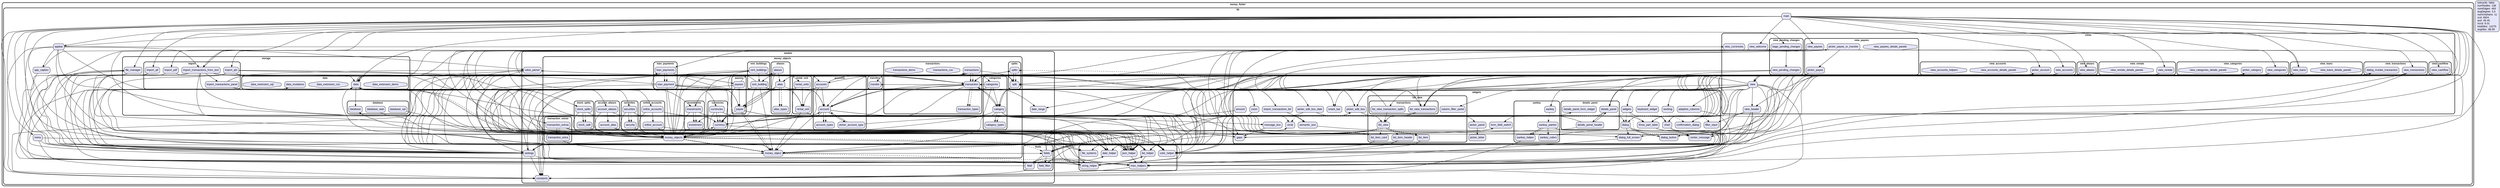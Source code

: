 digraph "" {
  graph [style=rounded fontname="Arial Black" fontsize=13 penwidth=2.6];
  node [shape=rect style="filled,rounded" fontname=Arial fontsize=15 fillcolor=Lavender penwidth=1.3];
  edge [penwidth=1.3];
  "/lib/menu.dart" [label="menu"];
  "/lib/models/date_range.dart" [label="date_range"];
  "/lib/models/money_objects/securities/securities.dart" [label="securities"];
  "/lib/models/money_objects/securities/security.dart" [label="security"];
  "/lib/models/money_objects/currencies/currencies.dart" [label="currencies"];
  "/lib/models/money_objects/currencies/currency.dart" [label="currency"];
  "/lib/models/money_objects/online_accounts/online_accounts.dart" [label="online_accounts"];
  "/lib/models/money_objects/online_accounts/online_account.dart" [label="online_account"];
  "/lib/models/money_objects/payees/payees.dart" [label="payees"];
  "/lib/models/money_objects/payees/payee.dart" [label="payee"];
  "/lib/models/money_objects/transaction_extras/transaction_extras.dart" [label="transaction_extras"];
  "/lib/models/money_objects/transaction_extras/transaction_extra.dart" [label="transaction_extra"];
  "/lib/models/money_objects/stock_splits/stock_split.dart" [label="stock_split"];
  "/lib/models/money_objects/stock_splits/stock_splits.dart" [label="stock_splits"];
  "/lib/models/money_objects/account_aliases/account_alias.dart" [label="account_alias"];
  "/lib/models/money_objects/account_aliases/account_aliases.dart" [label="account_aliases"];
  "/lib/models/money_objects/rent_buildings/rent_building.dart" [label="rent_building"];
  "/lib/models/money_objects/rent_buildings/rent_buildings.dart" [label="rent_buildings"];
  "/lib/models/money_objects/transfers/transfer.dart" [label="transfer"];
  "/lib/models/money_objects/loan_payments/loan_payment.dart" [label="loan_payment"];
  "/lib/models/money_objects/loan_payments/loan_payments.dart" [label="loan_payments"];
  "/lib/models/money_objects/money_objects.dart" [label="money_objects"];
  "/lib/models/money_objects/transactions/transactions.dart" [label="transactions"];
  "/lib/models/money_objects/transactions/transactions_csv.dart" [label="transactions_csv" shape=octagon];
  "/lib/models/money_objects/transactions/transactions_demo.dart" [label="transactions_demo" shape=octagon];
  "/lib/models/money_objects/transactions/transaction_types.dart" [label="transaction_types"];
  "/lib/models/money_objects/transactions/transaction.dart" [label="transaction"];
  "/lib/models/money_objects/accounts/accounts.dart" [label="accounts"];
  "/lib/models/money_objects/accounts/account.dart" [label="account"];
  "/lib/models/money_objects/accounts/picker_account_type.dart" [label="picker_account_type"];
  "/lib/models/money_objects/accounts/account_types.dart" [label="account_types"];
  "/lib/models/money_objects/aliases/alias.dart" [label="alias"];
  "/lib/models/money_objects/aliases/alias_types.dart" [label="alias_types"];
  "/lib/models/money_objects/aliases/aliases.dart" [label="aliases"];
  "/lib/models/money_objects/categories/category.dart" [label="category"];
  "/lib/models/money_objects/categories/category_types.dart" [label="category_types"];
  "/lib/models/money_objects/categories/categories.dart" [label="categories"];
  "/lib/models/money_objects/money_object.dart" [label="money_object"];
  "/lib/models/money_objects/rental_unit/rental_units.dart" [label="rental_units"];
  "/lib/models/money_objects/rental_unit/rental_unit.dart" [label="rental_unit"];
  "/lib/models/money_objects/splits/split.dart" [label="split"];
  "/lib/models/money_objects/splits/splits.dart" [label="splits"];
  "/lib/models/money_objects/investments/investments.dart" [label="investments"];
  "/lib/models/money_objects/investments/investment.dart" [label="investment"];
  "/lib/models/fields/field_filter.dart" [label="field_filter"];
  "/lib/models/fields/fields.dart" [label="fields"];
  "/lib/models/fields/field.dart" [label="field"];
  "/lib/models/value_parser.dart" [label="value_parser"];
  "/lib/models/constants.dart" [label="constants"];
  "/lib/models/settings.dart" [label="settings"];
  "/lib/storage/file_manager.dart" [label="file_manager"];
  "/lib/storage/database/database.dart" [label="database"];
  "/lib/storage/database/database_web.dart" [label="database_web"];
  "/lib/storage/database/database_sql.dart" [label="database_sql"];
  "/lib/storage/import/import_transactions_from_text.dart" [label="import_transactions_from_text"];
  "/lib/storage/import/import_pdf.dart" [label="import_pdf"];
  "/lib/storage/import/import_transactions_panel.dart" [label="import_transactions_panel"];
  "/lib/storage/import/import_qif.dart" [label="import_qif"];
  "/lib/storage/import/import_qfx.dart" [label="import_qfx"];
  "/lib/storage/data/data_extension_demo.dart" [label="data_extension_demo" shape=octagon];
  "/lib/storage/data/data.dart" [label="data"];
  "/lib/storage/data/data_extension_csv.dart" [label="data_extension_csv" shape=octagon];
  "/lib/storage/data/data_mutations.dart" [label="data_mutations"];
  "/lib/storage/data/data_extension_sql.dart" [label="data_extension_sql" shape=octagon];
  "/lib/main.dart" [label="main"];
  "/lib/app_caption.dart" [label="app_caption"];
  "/lib/views/view_loans/view_loans_details_panels.dart" [label="view_loans_details_panels" shape=octagon];
  "/lib/views/view_loans/view_loans.dart" [label="view_loans"];
  "/lib/views/view_accounts/picker_account.dart" [label="picker_account"];
  "/lib/views/view_accounts/view_accounts.dart" [label="view_accounts"];
  "/lib/views/view_accounts/view_accounts_details_panels.dart" [label="view_accounts_details_panels" shape=octagon];
  "/lib/views/view_accounts/view_accounts_helpers.dart" [label="view_accounts_helpers" shape=octagon];
  "/lib/views/view_aliases/view_aliases.dart" [label="view_aliases"];
  "/lib/views/view_transactions/dialog_mutate_transaction.dart" [label="dialog_mutate_transaction"];
  "/lib/views/view_transactions/view_transactions.dart" [label="view_transactions"];
  "/lib/views/view_welcome.dart" [label="view_welcome"];
  "/lib/views/view_payees/view_payees_details_panels.dart" [label="view_payees_details_panels" shape=octagon];
  "/lib/views/view_payees/view_payees.dart" [label="view_payees"];
  "/lib/views/view_payees/picker_payee_or_transfer.dart" [label="picker_payee_or_transfer"];
  "/lib/views/view_payees/picker_payee.dart" [label="picker_payee"];
  "/lib/views/view_pending_changes/view_pending_changes.dart" [label="view_pending_changes"];
  "/lib/views/view_pending_changes/bage_pending_changes.dart" [label="bage_pending_changes"];
  "/lib/views/view_header.dart" [label="view_header"];
  "/lib/views/view.dart" [label="view"];
  "/lib/views/view_categories/view_categories.dart" [label="view_categories"];
  "/lib/views/view_categories/picker_category.dart" [label="picker_category"];
  "/lib/views/view_categories/view_categories_details_panels.dart" [label="view_categories_details_panels" shape=octagon];
  "/lib/views/view_currencies.dart" [label="view_currencies"];
  "/lib/views/view_cashflow/view_cashflow.dart" [label="view_cashflow"];
  "/lib/views/view_rentals/view_rentals.dart" [label="view_rentals"];
  "/lib/views/view_rentals/view_rentals_details_panels.dart" [label="view_rentals_details_panels" shape=octagon];
  "/lib/helpers/string_helper.dart" [label="string_helper"];
  "/lib/helpers/json_helper.dart" [label="json_helper"];
  "/lib/helpers/date_helper.dart" [label="date_helper"];
  "/lib/helpers/list_helper.dart" [label="list_helper"];
  "/lib/helpers/file_systems.dart" [label="file_systems"];
  "/lib/helpers/color_helper.dart" [label="color_helper"];
  "/lib/helpers/misc_helpers.dart" [label="misc_helpers"];
  "/lib/widgets/details_panel/details_panel.dart" [label="details_panel"];
  "/lib/widgets/details_panel/details_panel_header.dart" [label="details_panel_header"];
  "/lib/widgets/details_panel/details_panel_form_widget.dart" [label="details_panel_form_widget"];
  "/lib/widgets/zoom.dart" [label="zoom"];
  "/lib/widgets/adaptive_columns.dart" [label="adaptive_columns"];
  "/lib/widgets/widgets.dart" [label="widgets"];
  "/lib/widgets/sankey/sankey_painter.dart" [label="sankey_painter"];
  "/lib/widgets/sankey/sankey.dart" [label="sankey"];
  "/lib/widgets/sankey/sankey_helper.dart" [label="sankey_helper"];
  "/lib/widgets/sankey/sankey_colors.dart" [label="sankey_colors"];
  "/lib/widgets/picker_edit_box_date.dart" [label="picker_edit_box_date"];
  "/lib/widgets/working.dart" [label="working"];
  "/lib/widgets/center_message.dart" [label="center_message"];
  "/lib/widgets/snack_bar.dart" [label="snack_bar"];
  "/lib/widgets/dialog.dart" [label="dialog"];
  "/lib/widgets/gaps.dart" [label="gaps"];
  "/lib/widgets/message_box.dart" [label="message_box"];
  "/lib/widgets/import_transactions_list.dart" [label="import_transactions_list"];
  "/lib/widgets/semantic_text.dart" [label="semantic_text"];
  "/lib/widgets/amount.dart" [label="amount"];
  "/lib/widgets/dialog_button.dart" [label="dialog_button"];
  "/lib/widgets/picker_letter.dart" [label="picker_letter"];
  "/lib/widgets/picker_edit_box.dart" [label="picker_edit_box"];
  "/lib/widgets/chart.dart" [label="chart"];
  "/lib/widgets/circle.dart" [label="circle"];
  "/lib/widgets/keyboard_widget.dart" [label="keyboard_widget"];
  "/lib/widgets/filter_input.dart" [label="filter_input"];
  "/lib/widgets/three_part_label.dart" [label="three_part_label"];
  "/lib/widgets/form_field_switch.dart" [label="form_field_switch"];
  "/lib/widgets/picker_panel.dart" [label="picker_panel"];
  "/lib/widgets/list_view/list_view.dart" [label="list_view"];
  "/lib/widgets/list_view/list_item_header.dart" [label="list_item_header"];
  "/lib/widgets/list_view/column_filter_panel.dart" [label="column_filter_panel"];
  "/lib/widgets/list_view/list_item_card.dart" [label="list_item_card"];
  "/lib/widgets/list_view/list_item.dart" [label="list_item"];
  "/lib/widgets/list_view/transactions/list_view_transactions.dart" [label="list_view_transactions"];
  "/lib/widgets/list_view/transactions/list_view_transaction_splits.dart" [label="list_view_transaction_splits"];
  "/lib/widgets/dialog_full_screen.dart" [label="dialog_full_screen"];
  "/lib/widgets/confirmation_dialog.dart" [label="confirmation_dialog"];
  "/lib/appbar.dart" [label="appbar"];
  subgraph "cluster~" {
    label="money_flutter";
    subgraph "cluster~/lib" {
      label="lib";
      "/lib/menu.dart";
      "/lib/main.dart";
      "/lib/app_caption.dart";
      "/lib/appbar.dart";
      subgraph "cluster~/lib/models" {
        label="models";
        "/lib/models/date_range.dart";
        "/lib/models/value_parser.dart";
        "/lib/models/constants.dart";
        "/lib/models/settings.dart";
        subgraph "cluster~/lib/models/money_objects" {
          label="money_objects";
          "/lib/models/money_objects/money_objects.dart";
          "/lib/models/money_objects/money_object.dart";
          subgraph "cluster~/lib/models/money_objects/securities" {
            label="securities";
            "/lib/models/money_objects/securities/securities.dart";
            "/lib/models/money_objects/securities/security.dart";
          }
          subgraph "cluster~/lib/models/money_objects/currencies" {
            label="currencies";
            "/lib/models/money_objects/currencies/currencies.dart";
            "/lib/models/money_objects/currencies/currency.dart";
          }
          subgraph "cluster~/lib/models/money_objects/online_accounts" {
            label="online_accounts";
            "/lib/models/money_objects/online_accounts/online_accounts.dart";
            "/lib/models/money_objects/online_accounts/online_account.dart";
          }
          subgraph "cluster~/lib/models/money_objects/payees" {
            label="payees";
            "/lib/models/money_objects/payees/payees.dart";
            "/lib/models/money_objects/payees/payee.dart";
          }
          subgraph "cluster~/lib/models/money_objects/transaction_extras" {
            label="transaction_extras";
            "/lib/models/money_objects/transaction_extras/transaction_extras.dart";
            "/lib/models/money_objects/transaction_extras/transaction_extra.dart";
          }
          subgraph "cluster~/lib/models/money_objects/stock_splits" {
            label="stock_splits";
            "/lib/models/money_objects/stock_splits/stock_split.dart";
            "/lib/models/money_objects/stock_splits/stock_splits.dart";
          }
          subgraph "cluster~/lib/models/money_objects/account_aliases" {
            label="account_aliases";
            "/lib/models/money_objects/account_aliases/account_alias.dart";
            "/lib/models/money_objects/account_aliases/account_aliases.dart";
          }
          subgraph "cluster~/lib/models/money_objects/rent_buildings" {
            label="rent_buildings";
            "/lib/models/money_objects/rent_buildings/rent_building.dart";
            "/lib/models/money_objects/rent_buildings/rent_buildings.dart";
          }
          subgraph "cluster~/lib/models/money_objects/transfers" {
            label="transfers";
            "/lib/models/money_objects/transfers/transfer.dart";
          }
          subgraph "cluster~/lib/models/money_objects/loan_payments" {
            label="loan_payments";
            "/lib/models/money_objects/loan_payments/loan_payment.dart";
            "/lib/models/money_objects/loan_payments/loan_payments.dart";
          }
          subgraph "cluster~/lib/models/money_objects/transactions" {
            label="transactions";
            "/lib/models/money_objects/transactions/transactions.dart";
            "/lib/models/money_objects/transactions/transactions_csv.dart";
            "/lib/models/money_objects/transactions/transactions_demo.dart";
            "/lib/models/money_objects/transactions/transaction_types.dart";
            "/lib/models/money_objects/transactions/transaction.dart";
          }
          subgraph "cluster~/lib/models/money_objects/accounts" {
            label="accounts";
            "/lib/models/money_objects/accounts/accounts.dart";
            "/lib/models/money_objects/accounts/account.dart";
            "/lib/models/money_objects/accounts/picker_account_type.dart";
            "/lib/models/money_objects/accounts/account_types.dart";
          }
          subgraph "cluster~/lib/models/money_objects/aliases" {
            label="aliases";
            "/lib/models/money_objects/aliases/alias.dart";
            "/lib/models/money_objects/aliases/alias_types.dart";
            "/lib/models/money_objects/aliases/aliases.dart";
          }
          subgraph "cluster~/lib/models/money_objects/categories" {
            label="categories";
            "/lib/models/money_objects/categories/category.dart";
            "/lib/models/money_objects/categories/category_types.dart";
            "/lib/models/money_objects/categories/categories.dart";
          }
          subgraph "cluster~/lib/models/money_objects/rental_unit" {
            label="rental_unit";
            "/lib/models/money_objects/rental_unit/rental_units.dart";
            "/lib/models/money_objects/rental_unit/rental_unit.dart";
          }
          subgraph "cluster~/lib/models/money_objects/splits" {
            label="splits";
            "/lib/models/money_objects/splits/split.dart";
            "/lib/models/money_objects/splits/splits.dart";
          }
          subgraph "cluster~/lib/models/money_objects/investments" {
            label="investments";
            "/lib/models/money_objects/investments/investments.dart";
            "/lib/models/money_objects/investments/investment.dart";
          }
        }
        subgraph "cluster~/lib/models/fields" {
          label="fields";
          "/lib/models/fields/field_filter.dart";
          "/lib/models/fields/fields.dart";
          "/lib/models/fields/field.dart";
        }
      }
      subgraph "cluster~/lib/storage" {
        label="storage";
        "/lib/storage/file_manager.dart";
        subgraph "cluster~/lib/storage/database" {
          label="database";
          "/lib/storage/database/database.dart";
          "/lib/storage/database/database_web.dart";
          "/lib/storage/database/database_sql.dart";
        }
        subgraph "cluster~/lib/storage/import" {
          label="import";
          "/lib/storage/import/import_transactions_from_text.dart";
          "/lib/storage/import/import_pdf.dart";
          "/lib/storage/import/import_transactions_panel.dart";
          "/lib/storage/import/import_qif.dart";
          "/lib/storage/import/import_qfx.dart";
        }
        subgraph "cluster~/lib/storage/data" {
          label="data";
          "/lib/storage/data/data_extension_demo.dart";
          "/lib/storage/data/data.dart";
          "/lib/storage/data/data_extension_csv.dart";
          "/lib/storage/data/data_mutations.dart";
          "/lib/storage/data/data_extension_sql.dart";
        }
      }
      subgraph "cluster~/lib/views" {
        label="views";
        "/lib/views/view_welcome.dart";
        "/lib/views/view_header.dart";
        "/lib/views/view.dart";
        "/lib/views/view_currencies.dart";
        subgraph "cluster~/lib/views/view_loans" {
          label="view_loans";
          "/lib/views/view_loans/view_loans_details_panels.dart";
          "/lib/views/view_loans/view_loans.dart";
        }
        subgraph "cluster~/lib/views/view_accounts" {
          label="view_accounts";
          "/lib/views/view_accounts/picker_account.dart";
          "/lib/views/view_accounts/view_accounts.dart";
          "/lib/views/view_accounts/view_accounts_details_panels.dart";
          "/lib/views/view_accounts/view_accounts_helpers.dart";
        }
        subgraph "cluster~/lib/views/view_aliases" {
          label="view_aliases";
          "/lib/views/view_aliases/view_aliases.dart";
        }
        subgraph "cluster~/lib/views/view_transactions" {
          label="view_transactions";
          "/lib/views/view_transactions/dialog_mutate_transaction.dart";
          "/lib/views/view_transactions/view_transactions.dart";
        }
        subgraph "cluster~/lib/views/view_payees" {
          label="view_payees";
          "/lib/views/view_payees/view_payees_details_panels.dart";
          "/lib/views/view_payees/view_payees.dart";
          "/lib/views/view_payees/picker_payee_or_transfer.dart";
          "/lib/views/view_payees/picker_payee.dart";
        }
        subgraph "cluster~/lib/views/view_pending_changes" {
          label="view_pending_changes";
          "/lib/views/view_pending_changes/view_pending_changes.dart";
          "/lib/views/view_pending_changes/bage_pending_changes.dart";
        }
        subgraph "cluster~/lib/views/view_categories" {
          label="view_categories";
          "/lib/views/view_categories/view_categories.dart";
          "/lib/views/view_categories/picker_category.dart";
          "/lib/views/view_categories/view_categories_details_panels.dart";
        }
        subgraph "cluster~/lib/views/view_cashflow" {
          label="view_cashflow";
          "/lib/views/view_cashflow/view_cashflow.dart";
        }
        subgraph "cluster~/lib/views/view_rentals" {
          label="view_rentals";
          "/lib/views/view_rentals/view_rentals.dart";
          "/lib/views/view_rentals/view_rentals_details_panels.dart";
        }
      }
      subgraph "cluster~/lib/helpers" {
        label="helpers";
        "/lib/helpers/string_helper.dart";
        "/lib/helpers/json_helper.dart";
        "/lib/helpers/date_helper.dart";
        "/lib/helpers/list_helper.dart";
        "/lib/helpers/file_systems.dart";
        "/lib/helpers/color_helper.dart";
        "/lib/helpers/misc_helpers.dart";
      }
      subgraph "cluster~/lib/widgets" {
        label="widgets";
        "/lib/widgets/zoom.dart";
        "/lib/widgets/adaptive_columns.dart";
        "/lib/widgets/widgets.dart";
        "/lib/widgets/picker_edit_box_date.dart";
        "/lib/widgets/working.dart";
        "/lib/widgets/center_message.dart";
        "/lib/widgets/snack_bar.dart";
        "/lib/widgets/dialog.dart";
        "/lib/widgets/gaps.dart";
        "/lib/widgets/message_box.dart";
        "/lib/widgets/import_transactions_list.dart";
        "/lib/widgets/semantic_text.dart";
        "/lib/widgets/amount.dart";
        "/lib/widgets/dialog_button.dart";
        "/lib/widgets/picker_letter.dart";
        "/lib/widgets/picker_edit_box.dart";
        "/lib/widgets/chart.dart";
        "/lib/widgets/circle.dart";
        "/lib/widgets/keyboard_widget.dart";
        "/lib/widgets/filter_input.dart";
        "/lib/widgets/three_part_label.dart";
        "/lib/widgets/form_field_switch.dart";
        "/lib/widgets/picker_panel.dart";
        "/lib/widgets/dialog_full_screen.dart";
        "/lib/widgets/confirmation_dialog.dart";
        subgraph "cluster~/lib/widgets/details_panel" {
          label="details_panel";
          "/lib/widgets/details_panel/details_panel.dart";
          "/lib/widgets/details_panel/details_panel_header.dart";
          "/lib/widgets/details_panel/details_panel_form_widget.dart";
        }
        subgraph "cluster~/lib/widgets/sankey" {
          label="sankey";
          "/lib/widgets/sankey/sankey_painter.dart";
          "/lib/widgets/sankey/sankey.dart";
          "/lib/widgets/sankey/sankey_helper.dart";
          "/lib/widgets/sankey/sankey_colors.dart";
        }
        subgraph "cluster~/lib/widgets/list_view" {
          label="list_view";
          "/lib/widgets/list_view/list_view.dart";
          "/lib/widgets/list_view/list_item_header.dart";
          "/lib/widgets/list_view/column_filter_panel.dart";
          "/lib/widgets/list_view/list_item_card.dart";
          "/lib/widgets/list_view/list_item.dart";
          subgraph "cluster~/lib/widgets/list_view/transactions" {
            label="transactions";
            "/lib/widgets/list_view/transactions/list_view_transactions.dart";
            "/lib/widgets/list_view/transactions/list_view_transaction_splits.dart";
          }
        }
      }
    }
  }
  "/lib/menu.dart" -> "/lib/helpers/color_helper.dart";
  "/lib/menu.dart" -> "/lib/models/constants.dart";
  "/lib/menu.dart" -> "/lib/models/settings.dart";
  "/lib/models/money_objects/securities/securities.dart" -> "/lib/helpers/json_helper.dart";
  "/lib/models/money_objects/securities/securities.dart" -> "/lib/models/money_objects/money_objects.dart";
  "/lib/models/money_objects/securities/securities.dart" -> "/lib/models/money_objects/securities/security.dart";
  "/lib/models/money_objects/securities/securities.dart" -> "/lib/models/money_objects/securities/security.dart" [style=dashed];
  "/lib/models/money_objects/securities/security.dart" -> "/lib/helpers/json_helper.dart";
  "/lib/models/money_objects/securities/security.dart" -> "/lib/models/money_objects/money_objects.dart";
  "/lib/models/money_objects/currencies/currencies.dart" -> "/lib/helpers/json_helper.dart";
  "/lib/models/money_objects/currencies/currencies.dart" -> "/lib/models/money_objects/currencies/currency.dart";
  "/lib/models/money_objects/currencies/currencies.dart" -> "/lib/models/money_objects/money_objects.dart";
  "/lib/models/money_objects/currencies/currencies.dart" -> "/lib/models/money_objects/currencies/currency.dart" [style=dashed];
  "/lib/models/money_objects/currencies/currency.dart" -> "/lib/helpers/string_helper.dart";
  "/lib/models/money_objects/currencies/currency.dart" -> "/lib/models/constants.dart";
  "/lib/models/money_objects/currencies/currency.dart" -> "/lib/storage/data/data.dart";
  "/lib/models/money_objects/currencies/currency.dart" -> "/lib/models/money_objects/money_objects.dart";
  "/lib/models/money_objects/online_accounts/online_accounts.dart" -> "/lib/helpers/json_helper.dart";
  "/lib/models/money_objects/online_accounts/online_accounts.dart" -> "/lib/models/money_objects/money_objects.dart";
  "/lib/models/money_objects/online_accounts/online_accounts.dart" -> "/lib/models/money_objects/online_accounts/online_account.dart";
  "/lib/models/money_objects/online_accounts/online_account.dart" -> "/lib/helpers/json_helper.dart";
  "/lib/models/money_objects/online_accounts/online_account.dart" -> "/lib/models/money_objects/money_objects.dart";
  "/lib/models/money_objects/payees/payees.dart" -> "/lib/helpers/list_helper.dart";
  "/lib/models/money_objects/payees/payees.dart" -> "/lib/models/money_objects/money_objects.dart";
  "/lib/models/money_objects/payees/payees.dart" -> "/lib/models/money_objects/payees/payee.dart";
  "/lib/models/money_objects/payees/payees.dart" -> "/lib/models/money_objects/transactions/transaction.dart";
  "/lib/models/money_objects/payees/payees.dart" -> "/lib/storage/data/data.dart";
  "/lib/models/money_objects/payees/payee.dart" -> "/lib/helpers/string_helper.dart";
  "/lib/models/money_objects/payees/payee.dart" -> "/lib/models/money_objects/currencies/currency.dart";
  "/lib/models/money_objects/payees/payee.dart" -> "/lib/models/money_objects/money_object.dart";
  "/lib/models/money_objects/payees/payee.dart" -> "/lib/widgets/list_view/list_item_card.dart";
  "/lib/models/money_objects/payees/payee.dart" -> "/lib/models/money_objects/money_object.dart" [style=dashed];
  "/lib/models/money_objects/transaction_extras/transaction_extras.dart" -> "/lib/helpers/json_helper.dart";
  "/lib/models/money_objects/transaction_extras/transaction_extras.dart" -> "/lib/models/money_objects/money_objects.dart";
  "/lib/models/money_objects/transaction_extras/transaction_extras.dart" -> "/lib/models/money_objects/transaction_extras/transaction_extra.dart";
  "/lib/models/money_objects/transaction_extras/transaction_extras.dart" -> "/lib/models/money_objects/transaction_extras/transaction_extra.dart" [style=dashed];
  "/lib/models/money_objects/transaction_extras/transaction_extra.dart" -> "/lib/models/money_objects/money_object.dart";
  "/lib/models/money_objects/stock_splits/stock_split.dart" -> "/lib/helpers/json_helper.dart";
  "/lib/models/money_objects/stock_splits/stock_split.dart" -> "/lib/models/money_objects/money_objects.dart";
  "/lib/models/money_objects/stock_splits/stock_splits.dart" -> "/lib/helpers/json_helper.dart";
  "/lib/models/money_objects/stock_splits/stock_splits.dart" -> "/lib/models/money_objects/stock_splits/stock_split.dart";
  "/lib/models/money_objects/stock_splits/stock_splits.dart" -> "/lib/models/money_objects/money_objects.dart";
  "/lib/models/money_objects/stock_splits/stock_splits.dart" -> "/lib/models/money_objects/stock_splits/stock_split.dart" [style=dashed];
  "/lib/models/money_objects/account_aliases/account_alias.dart" -> "/lib/helpers/json_helper.dart";
  "/lib/models/money_objects/account_aliases/account_alias.dart" -> "/lib/models/money_objects/money_objects.dart";
  "/lib/models/money_objects/account_aliases/account_aliases.dart" -> "/lib/helpers/json_helper.dart";
  "/lib/models/money_objects/account_aliases/account_aliases.dart" -> "/lib/models/money_objects/account_aliases/account_alias.dart";
  "/lib/models/money_objects/account_aliases/account_aliases.dart" -> "/lib/models/money_objects/money_objects.dart";
  "/lib/models/money_objects/rent_buildings/rent_building.dart" -> "/lib/helpers/date_helper.dart";
  "/lib/models/money_objects/rent_buildings/rent_building.dart" -> "/lib/storage/data/data.dart";
  "/lib/models/money_objects/rent_buildings/rent_building.dart" -> "/lib/models/money_objects/currencies/currency.dart";
  "/lib/models/money_objects/rent_buildings/rent_building.dart" -> "/lib/models/money_objects/rental_unit/rental_unit.dart";
  "/lib/models/money_objects/rent_buildings/rent_building.dart" -> "/lib/models/date_range.dart";
  "/lib/models/money_objects/rent_buildings/rent_building.dart" -> "/lib/models/money_objects/money_object.dart";
  "/lib/models/money_objects/rent_buildings/rent_building.dart" -> "/lib/widgets/list_view/list_item_card.dart";
  "/lib/models/money_objects/rent_buildings/rent_buildings.dart" -> "/lib/storage/data/data.dart";
  "/lib/models/money_objects/rent_buildings/rent_buildings.dart" -> "/lib/models/money_objects/money_objects.dart";
  "/lib/models/money_objects/rent_buildings/rent_buildings.dart" -> "/lib/models/money_objects/rent_buildings/rent_building.dart";
  "/lib/models/money_objects/rent_buildings/rent_buildings.dart" -> "/lib/models/money_objects/rental_unit/rental_unit.dart";
  "/lib/models/money_objects/rent_buildings/rent_buildings.dart" -> "/lib/models/money_objects/transactions/transaction.dart";
  "/lib/models/money_objects/transfers/transfer.dart" -> "/lib/models/money_objects/accounts/account.dart";
  "/lib/models/money_objects/transfers/transfer.dart" -> "/lib/models/money_objects/splits/splits.dart";
  "/lib/models/money_objects/transfers/transfer.dart" -> "/lib/models/money_objects/transactions/transaction.dart";
  "/lib/models/money_objects/loan_payments/loan_payment.dart" -> "/lib/helpers/date_helper.dart";
  "/lib/models/money_objects/loan_payments/loan_payment.dart" -> "/lib/storage/data/data.dart";
  "/lib/models/money_objects/loan_payments/loan_payment.dart" -> "/lib/models/money_objects/accounts/account.dart";
  "/lib/models/money_objects/loan_payments/loan_payment.dart" -> "/lib/models/money_objects/currencies/currency.dart";
  "/lib/models/money_objects/loan_payments/loan_payment.dart" -> "/lib/models/money_objects/money_objects.dart";
  "/lib/models/money_objects/loan_payments/loan_payment.dart" -> "/lib/widgets/list_view/list_item_card.dart";
  "/lib/models/money_objects/loan_payments/loan_payments.dart" -> "/lib/storage/data/data.dart";
  "/lib/models/money_objects/loan_payments/loan_payments.dart" -> "/lib/models/money_objects/accounts/account.dart";
  "/lib/models/money_objects/loan_payments/loan_payments.dart" -> "/lib/models/money_objects/loan_payments/loan_payment.dart";
  "/lib/models/money_objects/loan_payments/loan_payments.dart" -> "/lib/models/money_objects/money_objects.dart";
  "/lib/models/money_objects/loan_payments/loan_payments.dart" -> "/lib/models/money_objects/loan_payments/loan_payment.dart" [style=dashed];
  "/lib/models/money_objects/money_objects.dart" -> "/lib/helpers/list_helper.dart";
  "/lib/models/money_objects/money_objects.dart" -> "/lib/models/money_objects/money_object.dart";
  "/lib/models/money_objects/money_objects.dart" -> "/lib/models/settings.dart";
  "/lib/models/money_objects/money_objects.dart" -> "/lib/storage/data/data.dart";
  "/lib/models/money_objects/money_objects.dart" -> "/lib/storage/database/database.dart";
  "/lib/models/money_objects/money_objects.dart" -> "/lib/models/fields/fields.dart" [style=dashed];
  "/lib/models/money_objects/money_objects.dart" -> "/lib/models/money_objects/money_object.dart" [style=dashed];
  "/lib/models/money_objects/transactions/transactions.dart" -> "/lib/models/money_objects/accounts/account.dart";
  "/lib/models/money_objects/transactions/transactions.dart" -> "/lib/models/money_objects/money_objects.dart";
  "/lib/models/money_objects/transactions/transactions.dart" -> "/lib/models/money_objects/splits/split.dart";
  "/lib/models/money_objects/transactions/transactions.dart" -> "/lib/models/money_objects/transactions/transaction.dart";
  "/lib/models/money_objects/transactions/transactions.dart" -> "/lib/models/money_objects/transfers/transfer.dart";
  "/lib/models/money_objects/transactions/transactions.dart" -> "/lib/storage/data/data.dart";
  "/lib/models/money_objects/transactions/transactions.dart" -> "/lib/models/money_objects/transactions/transaction.dart" [style=dashed];
  "/lib/models/money_objects/transactions/transaction.dart" -> "/lib/helpers/date_helper.dart";
  "/lib/models/money_objects/transactions/transaction.dart" -> "/lib/helpers/list_helper.dart";
  "/lib/models/money_objects/transactions/transaction.dart" -> "/lib/models/constants.dart";
  "/lib/models/money_objects/transactions/transaction.dart" -> "/lib/models/money_objects/accounts/account.dart";
  "/lib/models/money_objects/transactions/transaction.dart" -> "/lib/models/money_objects/categories/category.dart";
  "/lib/models/money_objects/transactions/transaction.dart" -> "/lib/models/money_objects/currencies/currency.dart";
  "/lib/models/money_objects/transactions/transaction.dart" -> "/lib/models/money_objects/investments/investment.dart";
  "/lib/models/money_objects/transactions/transaction.dart" -> "/lib/models/money_objects/investments/investments.dart";
  "/lib/models/money_objects/transactions/transaction.dart" -> "/lib/models/money_objects/payees/payee.dart";
  "/lib/models/money_objects/transactions/transaction.dart" -> "/lib/models/money_objects/transactions/transaction_types.dart";
  "/lib/models/money_objects/transactions/transaction.dart" -> "/lib/models/money_objects/transfers/transfer.dart";
  "/lib/models/money_objects/transactions/transaction.dart" -> "/lib/storage/data/data.dart";
  "/lib/models/money_objects/transactions/transaction.dart" -> "/lib/views/view_categories/picker_category.dart";
  "/lib/models/money_objects/transactions/transaction.dart" -> "/lib/views/view_payees/picker_payee_or_transfer.dart";
  "/lib/models/money_objects/transactions/transaction.dart" -> "/lib/widgets/list_view/list_item_card.dart";
  "/lib/models/money_objects/transactions/transaction.dart" -> "/lib/widgets/picker_edit_box_date.dart";
  "/lib/models/money_objects/transactions/transaction.dart" -> "/lib/models/money_objects/transactions/transaction_types.dart" [style=dashed];
  "/lib/models/money_objects/accounts/accounts.dart" -> "/lib/helpers/list_helper.dart";
  "/lib/models/money_objects/accounts/accounts.dart" -> "/lib/helpers/string_helper.dart";
  "/lib/models/money_objects/accounts/accounts.dart" -> "/lib/models/settings.dart";
  "/lib/models/money_objects/accounts/accounts.dart" -> "/lib/storage/data/data.dart";
  "/lib/models/money_objects/accounts/accounts.dart" -> "/lib/models/money_objects/accounts/account.dart";
  "/lib/models/money_objects/accounts/accounts.dart" -> "/lib/models/money_objects/money_objects.dart";
  "/lib/models/money_objects/accounts/accounts.dart" -> "/lib/models/money_objects/transactions/transaction.dart";
  "/lib/models/money_objects/accounts/account.dart" -> "/lib/helpers/date_helper.dart";
  "/lib/models/money_objects/accounts/account.dart" -> "/lib/helpers/list_helper.dart";
  "/lib/models/money_objects/accounts/account.dart" -> "/lib/models/constants.dart";
  "/lib/models/money_objects/accounts/account.dart" -> "/lib/models/money_objects/accounts/account_types.dart";
  "/lib/models/money_objects/accounts/account.dart" -> "/lib/models/money_objects/accounts/picker_account_type.dart";
  "/lib/models/money_objects/accounts/account.dart" -> "/lib/models/money_objects/currencies/currency.dart";
  "/lib/models/money_objects/accounts/account.dart" -> "/lib/models/money_objects/money_object.dart";
  "/lib/models/money_objects/accounts/account.dart" -> "/lib/storage/data/data.dart";
  "/lib/models/money_objects/accounts/account.dart" -> "/lib/widgets/list_view/list_item_card.dart";
  "/lib/models/money_objects/accounts/account.dart" -> "/lib/models/money_objects/accounts/account_types.dart" [style=dashed];
  "/lib/models/money_objects/accounts/picker_account_type.dart" -> "/lib/models/money_objects/accounts/account.dart";
  "/lib/models/money_objects/accounts/picker_account_type.dart" -> "/lib/widgets/picker_edit_box.dart";
  "/lib/models/money_objects/aliases/alias.dart" -> "/lib/helpers/json_helper.dart";
  "/lib/models/money_objects/aliases/alias.dart" -> "/lib/helpers/string_helper.dart";
  "/lib/models/money_objects/aliases/alias.dart" -> "/lib/models/money_objects/aliases/alias_types.dart";
  "/lib/models/money_objects/aliases/alias.dart" -> "/lib/models/money_objects/payees/payee.dart";
  "/lib/models/money_objects/aliases/alias.dart" -> "/lib/widgets/list_view/list_item_card.dart";
  "/lib/models/money_objects/aliases/alias.dart" -> "/lib/models/money_objects/aliases/alias_types.dart" [style=dashed];
  "/lib/models/money_objects/aliases/aliases.dart" -> "/lib/storage/data/data.dart";
  "/lib/models/money_objects/aliases/aliases.dart" -> "/lib/models/money_objects/aliases/alias.dart";
  "/lib/models/money_objects/aliases/aliases.dart" -> "/lib/models/money_objects/money_objects.dart";
  "/lib/models/money_objects/aliases/aliases.dart" -> "/lib/models/money_objects/payees/payee.dart";
  "/lib/models/money_objects/categories/category.dart" -> "/lib/helpers/color_helper.dart";
  "/lib/models/money_objects/categories/category.dart" -> "/lib/helpers/list_helper.dart";
  "/lib/models/money_objects/categories/category.dart" -> "/lib/storage/data/data.dart";
  "/lib/models/money_objects/categories/category.dart" -> "/lib/models/money_objects/categories/category_types.dart";
  "/lib/models/money_objects/categories/category.dart" -> "/lib/models/money_objects/currencies/currency.dart";
  "/lib/models/money_objects/categories/category.dart" -> "/lib/models/money_objects/money_object.dart";
  "/lib/models/money_objects/categories/category.dart" -> "/lib/widgets/circle.dart";
  "/lib/models/money_objects/categories/category.dart" -> "/lib/widgets/list_view/list_item_card.dart";
  "/lib/models/money_objects/categories/category.dart" -> "/lib/models/money_objects/categories/category_types.dart" [style=dashed];
  "/lib/models/money_objects/categories/categories.dart" -> "/lib/helpers/list_helper.dart";
  "/lib/models/money_objects/categories/categories.dart" -> "/lib/storage/data/data.dart";
  "/lib/models/money_objects/categories/categories.dart" -> "/lib/models/money_objects/categories/category.dart";
  "/lib/models/money_objects/categories/categories.dart" -> "/lib/models/money_objects/money_objects.dart";
  "/lib/models/money_objects/categories/categories.dart" -> "/lib/models/money_objects/transactions/transaction.dart";
  "/lib/models/money_objects/money_object.dart" -> "/lib/helpers/json_helper.dart";
  "/lib/models/money_objects/money_object.dart" -> "/lib/models/fields/fields.dart";
  "/lib/models/money_objects/money_object.dart" -> "/lib/helpers/misc_helpers.dart" [style=dashed];
  "/lib/models/money_objects/money_object.dart" -> "/lib/models/fields/field.dart" [style=dashed];
  "/lib/models/money_objects/rental_unit/rental_units.dart" -> "/lib/helpers/json_helper.dart";
  "/lib/models/money_objects/rental_unit/rental_units.dart" -> "/lib/models/money_objects/money_objects.dart";
  "/lib/models/money_objects/rental_unit/rental_units.dart" -> "/lib/models/money_objects/rental_unit/rental_unit.dart";
  "/lib/models/money_objects/rental_unit/rental_unit.dart" -> "/lib/helpers/json_helper.dart";
  "/lib/models/money_objects/rental_unit/rental_unit.dart" -> "/lib/models/money_objects/money_object.dart";
  "/lib/models/money_objects/splits/split.dart" -> "/lib/storage/data/data.dart";
  "/lib/models/money_objects/splits/split.dart" -> "/lib/models/money_objects/categories/category.dart";
  "/lib/models/money_objects/splits/split.dart" -> "/lib/models/money_objects/payees/payee.dart";
  "/lib/models/money_objects/splits/splits.dart" -> "/lib/helpers/json_helper.dart";
  "/lib/models/money_objects/splits/splits.dart" -> "/lib/models/money_objects/money_objects.dart";
  "/lib/models/money_objects/splits/splits.dart" -> "/lib/models/money_objects/splits/split.dart";
  "/lib/models/money_objects/splits/splits.dart" -> "/lib/models/money_objects/splits/split.dart" [style=dashed];
  "/lib/models/money_objects/investments/investments.dart" -> "/lib/helpers/json_helper.dart";
  "/lib/models/money_objects/investments/investments.dart" -> "/lib/models/money_objects/investments/investment.dart";
  "/lib/models/money_objects/investments/investments.dart" -> "/lib/models/money_objects/money_objects.dart";
  "/lib/models/money_objects/investments/investments.dart" -> "/lib/models/money_objects/investments/investment.dart" [style=dashed];
  "/lib/models/money_objects/investments/investment.dart" -> "/lib/helpers/json_helper.dart";
  "/lib/models/money_objects/investments/investment.dart" -> "/lib/models/money_objects/money_objects.dart";
  "/lib/models/fields/fields.dart" -> "/lib/helpers/color_helper.dart";
  "/lib/models/fields/fields.dart" -> "/lib/models/fields/field.dart";
  "/lib/models/fields/fields.dart" -> "/lib/models/fields/field_filter.dart";
  "/lib/models/fields/fields.dart" -> "/lib/widgets/circle.dart";
  "/lib/models/fields/fields.dart" -> "/lib/widgets/details_panel/details_panel_form_widget.dart";
  "/lib/models/fields/fields.dart" -> "/lib/widgets/form_field_switch.dart";
  "/lib/models/fields/fields.dart" -> "/lib/models/fields/field.dart" [style=dashed];
  "/lib/models/fields/field.dart" -> "/lib/helpers/date_helper.dart";
  "/lib/models/fields/field.dart" -> "/lib/helpers/list_helper.dart";
  "/lib/models/fields/field.dart" -> "/lib/helpers/string_helper.dart";
  "/lib/models/fields/field.dart" -> "/lib/models/constants.dart";
  "/lib/models/fields/field.dart" -> "/lib/storage/data/data.dart";
  "/lib/models/fields/field.dart" -> "/lib/models/money_objects/currencies/currency.dart";
  "/lib/models/value_parser.dart" -> "/lib/helpers/date_helper.dart";
  "/lib/models/value_parser.dart" -> "/lib/helpers/misc_helpers.dart";
  "/lib/models/value_parser.dart" -> "/lib/helpers/string_helper.dart";
  "/lib/models/value_parser.dart" -> "/lib/widgets/semantic_text.dart";
  "/lib/models/settings.dart" -> "/lib/helpers/misc_helpers.dart";
  "/lib/models/settings.dart" -> "/lib/models/constants.dart";
  "/lib/models/settings.dart" -> "/lib/models/money_objects/accounts/account.dart";
  "/lib/models/settings.dart" -> "/lib/storage/data/data.dart";
  "/lib/models/settings.dart" -> "/lib/storage/data/data_mutations.dart";
  "/lib/models/settings.dart" -> "/lib/storage/file_manager.dart";
  "/lib/storage/file_manager.dart" -> "/lib/helpers/file_systems.dart";
  "/lib/storage/file_manager.dart" -> "/lib/helpers/string_helper.dart";
  "/lib/storage/file_manager.dart" -> "/lib/models/settings.dart";
  "/lib/storage/database/database_web.dart" -> "/lib/helpers/json_helper.dart";
  "/lib/storage/database/database_sql.dart" -> "/lib/helpers/json_helper.dart";
  "/lib/storage/import/import_transactions_from_text.dart" -> "/lib/helpers/date_helper.dart";
  "/lib/storage/import/import_transactions_from_text.dart" -> "/lib/models/money_objects/accounts/account.dart";
  "/lib/storage/import/import_transactions_from_text.dart" -> "/lib/models/money_objects/payees/payee.dart";
  "/lib/storage/import/import_transactions_from_text.dart" -> "/lib/models/money_objects/transactions/transaction.dart";
  "/lib/storage/import/import_transactions_from_text.dart" -> "/lib/models/settings.dart";
  "/lib/storage/import/import_transactions_from_text.dart" -> "/lib/models/value_parser.dart";
  "/lib/storage/import/import_transactions_from_text.dart" -> "/lib/storage/data/data.dart";
  "/lib/storage/import/import_transactions_from_text.dart" -> "/lib/storage/import/import_transactions_panel.dart";
  "/lib/storage/import/import_transactions_from_text.dart" -> "/lib/widgets/dialog_button.dart";
  "/lib/storage/import/import_transactions_from_text.dart" -> "/lib/widgets/dialog_full_screen.dart";
  "/lib/storage/import/import_transactions_from_text.dart" -> "/lib/widgets/message_box.dart";
  "/lib/storage/import/import_pdf.dart" -> "/lib/helpers/misc_helpers.dart";
  "/lib/storage/import/import_pdf.dart" -> "/lib/storage/data/data.dart";
  "/lib/storage/import/import_transactions_panel.dart" -> "/lib/models/money_objects/accounts/account.dart";
  "/lib/storage/import/import_transactions_panel.dart" -> "/lib/models/value_parser.dart";
  "/lib/storage/import/import_transactions_panel.dart" -> "/lib/views/view_accounts/picker_account.dart";
  "/lib/storage/import/import_transactions_panel.dart" -> "/lib/widgets/gaps.dart";
  "/lib/storage/import/import_transactions_panel.dart" -> "/lib/widgets/import_transactions_list.dart";
  "/lib/storage/import/import_qif.dart" -> "/lib/helpers/json_helper.dart";
  "/lib/storage/import/import_qif.dart" -> "/lib/helpers/misc_helpers.dart";
  "/lib/storage/import/import_qif.dart" -> "/lib/helpers/string_helper.dart";
  "/lib/storage/import/import_qfx.dart" -> "/lib/helpers/date_helper.dart";
  "/lib/storage/import/import_qfx.dart" -> "/lib/helpers/string_helper.dart";
  "/lib/storage/import/import_qfx.dart" -> "/lib/models/money_objects/accounts/account.dart";
  "/lib/storage/import/import_qfx.dart" -> "/lib/models/money_objects/transactions/transaction.dart";
  "/lib/storage/import/import_qfx.dart" -> "/lib/storage/data/data.dart";
  "/lib/storage/import/import_qfx.dart" -> "/lib/widgets/snack_bar.dart";
  "/lib/storage/data/data.dart" -> "/lib/helpers/file_systems.dart";
  "/lib/storage/data/data.dart" -> "/lib/helpers/json_helper.dart";
  "/lib/storage/data/data.dart" -> "/lib/helpers/string_helper.dart";
  "/lib/storage/data/data.dart" -> "/lib/models/money_objects/account_aliases/account_aliases.dart";
  "/lib/storage/data/data.dart" -> "/lib/models/money_objects/accounts/accounts.dart";
  "/lib/storage/data/data.dart" -> "/lib/models/money_objects/aliases/aliases.dart";
  "/lib/storage/data/data.dart" -> "/lib/models/money_objects/categories/categories.dart";
  "/lib/storage/data/data.dart" -> "/lib/models/money_objects/currencies/currencies.dart";
  "/lib/storage/data/data.dart" -> "/lib/models/money_objects/investments/investments.dart";
  "/lib/storage/data/data.dart" -> "/lib/models/money_objects/loan_payments/loan_payments.dart";
  "/lib/storage/data/data.dart" -> "/lib/models/money_objects/money_objects.dart";
  "/lib/storage/data/data.dart" -> "/lib/models/money_objects/online_accounts/online_accounts.dart";
  "/lib/storage/data/data.dart" -> "/lib/models/money_objects/payees/payees.dart";
  "/lib/storage/data/data.dart" -> "/lib/models/money_objects/rent_buildings/rent_buildings.dart";
  "/lib/storage/data/data.dart" -> "/lib/models/money_objects/rental_unit/rental_units.dart";
  "/lib/storage/data/data.dart" -> "/lib/models/money_objects/securities/securities.dart";
  "/lib/storage/data/data.dart" -> "/lib/models/money_objects/splits/splits.dart";
  "/lib/storage/data/data.dart" -> "/lib/models/money_objects/stock_splits/stock_splits.dart";
  "/lib/storage/data/data.dart" -> "/lib/models/money_objects/transaction_extras/transaction_extras.dart";
  "/lib/storage/data/data.dart" -> "/lib/models/money_objects/transactions/transactions.dart";
  "/lib/storage/data/data.dart" -> "/lib/models/settings.dart";
  "/lib/storage/data/data.dart" -> "/lib/storage/database/database.dart";
  "/lib/storage/data/data.dart" -> "/lib/widgets/snack_bar.dart";
  "/lib/storage/data/data.dart" -> "/lib/helpers/json_helper.dart" [style=dashed];
  "/lib/main.dart" -> "/lib/appbar.dart";
  "/lib/main.dart" -> "/lib/helpers/color_helper.dart";
  "/lib/main.dart" -> "/lib/helpers/date_helper.dart";
  "/lib/main.dart" -> "/lib/helpers/file_systems.dart";
  "/lib/main.dart" -> "/lib/helpers/misc_helpers.dart";
  "/lib/main.dart" -> "/lib/menu.dart";
  "/lib/main.dart" -> "/lib/models/constants.dart";
  "/lib/main.dart" -> "/lib/models/settings.dart";
  "/lib/main.dart" -> "/lib/storage/data/data.dart";
  "/lib/main.dart" -> "/lib/storage/file_manager.dart";
  "/lib/main.dart" -> "/lib/storage/import/import_pdf.dart";
  "/lib/main.dart" -> "/lib/storage/import/import_qfx.dart";
  "/lib/main.dart" -> "/lib/storage/import/import_qif.dart";
  "/lib/main.dart" -> "/lib/storage/import/import_transactions_from_text.dart";
  "/lib/main.dart" -> "/lib/views/view_accounts/view_accounts.dart";
  "/lib/main.dart" -> "/lib/views/view_aliases/view_aliases.dart";
  "/lib/main.dart" -> "/lib/views/view_cashflow/view_cashflow.dart";
  "/lib/main.dart" -> "/lib/views/view_categories/view_categories.dart";
  "/lib/main.dart" -> "/lib/views/view_loans/view_loans.dart";
  "/lib/main.dart" -> "/lib/views/view_payees/view_payees.dart";
  "/lib/main.dart" -> "/lib/views/view_rentals/view_rentals.dart";
  "/lib/main.dart" -> "/lib/views/view_transactions/view_transactions.dart";
  "/lib/main.dart" -> "/lib/views/view_welcome.dart";
  "/lib/main.dart" -> "/lib/widgets/keyboard_widget.dart";
  "/lib/main.dart" -> "/lib/widgets/snack_bar.dart";
  "/lib/main.dart" -> "/lib/widgets/working.dart";
  "/lib/app_caption.dart" -> "/lib/models/settings.dart";
  "/lib/app_caption.dart" -> "/lib/views/view_pending_changes/bage_pending_changes.dart";
  "/lib/views/view_loans/view_loans.dart" -> "/lib/helpers/list_helper.dart";
  "/lib/views/view_loans/view_loans.dart" -> "/lib/storage/data/data.dart";
  "/lib/views/view_loans/view_loans.dart" -> "/lib/models/money_objects/loan_payments/loan_payments.dart";
  "/lib/views/view_loans/view_loans.dart" -> "/lib/models/money_objects/money_object.dart";
  "/lib/views/view_loans/view_loans.dart" -> "/lib/models/money_objects/transactions/transaction.dart";
  "/lib/views/view_loans/view_loans.dart" -> "/lib/widgets/center_message.dart";
  "/lib/views/view_loans/view_loans.dart" -> "/lib/widgets/chart.dart";
  "/lib/views/view_loans/view_loans.dart" -> "/lib/views/view.dart";
  "/lib/views/view_loans/view_loans.dart" -> "/lib/widgets/list_view/transactions/list_view_transactions.dart";
  "/lib/views/view_accounts/picker_account.dart" -> "/lib/models/money_objects/accounts/account.dart";
  "/lib/views/view_accounts/picker_account.dart" -> "/lib/storage/data/data.dart";
  "/lib/views/view_accounts/picker_account.dart" -> "/lib/widgets/picker_edit_box.dart";
  "/lib/views/view_accounts/view_accounts.dart" -> "/lib/helpers/list_helper.dart";
  "/lib/views/view_accounts/view_accounts.dart" -> "/lib/models/constants.dart";
  "/lib/views/view_accounts/view_accounts.dart" -> "/lib/models/money_objects/accounts/accounts.dart";
  "/lib/views/view_accounts/view_accounts.dart" -> "/lib/storage/data/data.dart";
  "/lib/views/view_accounts/view_accounts.dart" -> "/lib/models/money_objects/accounts/account.dart";
  "/lib/views/view_accounts/view_accounts.dart" -> "/lib/models/money_objects/currencies/currency.dart";
  "/lib/views/view_accounts/view_accounts.dart" -> "/lib/models/money_objects/money_object.dart";
  "/lib/views/view_accounts/view_accounts.dart" -> "/lib/models/settings.dart";
  "/lib/views/view_accounts/view_accounts.dart" -> "/lib/models/money_objects/transactions/transaction.dart";
  "/lib/views/view_accounts/view_accounts.dart" -> "/lib/widgets/center_message.dart";
  "/lib/views/view_accounts/view_accounts.dart" -> "/lib/widgets/details_panel/details_panel.dart";
  "/lib/views/view_accounts/view_accounts.dart" -> "/lib/widgets/three_part_label.dart";
  "/lib/views/view_accounts/view_accounts.dart" -> "/lib/widgets/list_view/transactions/list_view_transactions.dart";
  "/lib/views/view_accounts/view_accounts.dart" -> "/lib/widgets/chart.dart";
  "/lib/views/view_accounts/view_accounts.dart" -> "/lib/views/view.dart";
  "/lib/views/view_aliases/view_aliases.dart" -> "/lib/helpers/list_helper.dart";
  "/lib/views/view_aliases/view_aliases.dart" -> "/lib/models/money_objects/money_object.dart";
  "/lib/views/view_aliases/view_aliases.dart" -> "/lib/storage/data/data.dart";
  "/lib/views/view_aliases/view_aliases.dart" -> "/lib/models/money_objects/aliases/alias.dart";
  "/lib/views/view_aliases/view_aliases.dart" -> "/lib/models/money_objects/transactions/transaction.dart";
  "/lib/views/view_aliases/view_aliases.dart" -> "/lib/views/view.dart";
  "/lib/views/view_aliases/view_aliases.dart" -> "/lib/widgets/center_message.dart";
  "/lib/views/view_aliases/view_aliases.dart" -> "/lib/widgets/list_view/transactions/list_view_transactions.dart";
  "/lib/views/view_transactions/dialog_mutate_transaction.dart" -> "/lib/models/money_objects/money_object.dart";
  "/lib/views/view_transactions/dialog_mutate_transaction.dart" -> "/lib/models/money_objects/transactions/transaction.dart";
  "/lib/views/view_transactions/dialog_mutate_transaction.dart" -> "/lib/storage/data/data.dart";
  "/lib/views/view_transactions/dialog_mutate_transaction.dart" -> "/lib/widgets/confirmation_dialog.dart";
  "/lib/views/view_transactions/dialog_mutate_transaction.dart" -> "/lib/widgets/dialog_button.dart";
  "/lib/views/view_transactions/dialog_mutate_transaction.dart" -> "/lib/widgets/dialog_full_screen.dart";
  "/lib/views/view_transactions/view_transactions.dart" -> "/lib/helpers/list_helper.dart";
  "/lib/views/view_transactions/view_transactions.dart" -> "/lib/helpers/string_helper.dart";
  "/lib/views/view_transactions/view_transactions.dart" -> "/lib/models/money_objects/money_object.dart";
  "/lib/views/view_transactions/view_transactions.dart" -> "/lib/storage/data/data.dart";
  "/lib/views/view_transactions/view_transactions.dart" -> "/lib/models/date_range.dart";
  "/lib/views/view_transactions/view_transactions.dart" -> "/lib/models/money_objects/transactions/transaction.dart";
  "/lib/views/view_transactions/view_transactions.dart" -> "/lib/widgets/list_view/transactions/list_view_transaction_splits.dart";
  "/lib/views/view_transactions/view_transactions.dart" -> "/lib/views/view.dart";
  "/lib/views/view_transactions/view_transactions.dart" -> "/lib/widgets/widgets.dart";
  "/lib/views/view_welcome.dart" -> "/lib/helpers/color_helper.dart";
  "/lib/views/view_welcome.dart" -> "/lib/widgets/gaps.dart";
  "/lib/views/view_payees/view_payees.dart" -> "/lib/helpers/list_helper.dart";
  "/lib/views/view_payees/view_payees.dart" -> "/lib/storage/data/data.dart";
  "/lib/views/view_payees/view_payees.dart" -> "/lib/models/money_objects/payees/payee.dart";
  "/lib/views/view_payees/view_payees.dart" -> "/lib/models/money_objects/transactions/transaction.dart";
  "/lib/views/view_payees/view_payees.dart" -> "/lib/widgets/center_message.dart";
  "/lib/views/view_payees/view_payees.dart" -> "/lib/widgets/chart.dart";
  "/lib/views/view_payees/view_payees.dart" -> "/lib/views/view.dart";
  "/lib/views/view_payees/view_payees.dart" -> "/lib/widgets/list_view/transactions/list_view_transactions.dart";
  "/lib/views/view_payees/picker_payee_or_transfer.dart" -> "/lib/models/money_objects/accounts/account.dart";
  "/lib/views/view_payees/picker_payee_or_transfer.dart" -> "/lib/models/money_objects/payees/payee.dart";
  "/lib/views/view_payees/picker_payee_or_transfer.dart" -> "/lib/views/view_accounts/picker_account.dart";
  "/lib/views/view_payees/picker_payee_or_transfer.dart" -> "/lib/views/view_payees/picker_payee.dart";
  "/lib/views/view_payees/picker_payee_or_transfer.dart" -> "/lib/widgets/gaps.dart";
  "/lib/views/view_payees/picker_payee.dart" -> "/lib/storage/data/data.dart";
  "/lib/views/view_payees/picker_payee.dart" -> "/lib/models/money_objects/payees/payee.dart";
  "/lib/views/view_payees/picker_payee.dart" -> "/lib/widgets/picker_edit_box.dart";
  "/lib/views/view_pending_changes/view_pending_changes.dart" -> "/lib/models/money_objects/money_object.dart";
  "/lib/views/view_pending_changes/view_pending_changes.dart" -> "/lib/storage/data/data.dart";
  "/lib/views/view_pending_changes/view_pending_changes.dart" -> "/lib/widgets/dialog.dart";
  "/lib/views/view_pending_changes/bage_pending_changes.dart" -> "/lib/models/settings.dart";
  "/lib/views/view_pending_changes/bage_pending_changes.dart" -> "/lib/views/view_pending_changes/view_pending_changes.dart";
  "/lib/views/view_header.dart" -> "/lib/helpers/color_helper.dart";
  "/lib/views/view_header.dart" -> "/lib/helpers/string_helper.dart";
  "/lib/views/view_header.dart" -> "/lib/models/settings.dart";
  "/lib/views/view_header.dart" -> "/lib/widgets/filter_input.dart";
  "/lib/views/view_header.dart" -> "/lib/widgets/three_part_label.dart";
  "/lib/views/view.dart" -> "/lib/helpers/color_helper.dart";
  "/lib/views/view.dart" -> "/lib/helpers/list_helper.dart";
  "/lib/views/view.dart" -> "/lib/models/constants.dart";
  "/lib/views/view.dart" -> "/lib/models/money_objects/currencies/currency.dart";
  "/lib/views/view.dart" -> "/lib/models/settings.dart";
  "/lib/views/view.dart" -> "/lib/storage/data/data.dart";
  "/lib/views/view.dart" -> "/lib/views/view_header.dart";
  "/lib/views/view.dart" -> "/lib/widgets/adaptive_columns.dart";
  "/lib/views/view.dart" -> "/lib/widgets/details_panel/details_panel.dart";
  "/lib/views/view.dart" -> "/lib/widgets/dialog_button.dart";
  "/lib/views/view.dart" -> "/lib/widgets/list_view/column_filter_panel.dart";
  "/lib/views/view.dart" -> "/lib/widgets/list_view/list_view.dart";
  "/lib/views/view.dart" -> "/lib/widgets/widgets.dart";
  "/lib/views/view.dart" -> "/lib/models/fields/field_filter.dart";
  "/lib/views/view_categories/view_categories.dart" -> "/lib/helpers/list_helper.dart";
  "/lib/views/view_categories/view_categories.dart" -> "/lib/models/money_objects/money_object.dart";
  "/lib/views/view_categories/view_categories.dart" -> "/lib/storage/data/data.dart";
  "/lib/views/view_categories/view_categories.dart" -> "/lib/models/money_objects/categories/category.dart";
  "/lib/views/view_categories/view_categories.dart" -> "/lib/models/money_objects/currencies/currency.dart";
  "/lib/views/view_categories/view_categories.dart" -> "/lib/models/money_objects/transactions/transaction.dart";
  "/lib/views/view_categories/view_categories.dart" -> "/lib/widgets/center_message.dart";
  "/lib/views/view_categories/view_categories.dart" -> "/lib/widgets/three_part_label.dart";
  "/lib/views/view_categories/view_categories.dart" -> "/lib/widgets/chart.dart";
  "/lib/views/view_categories/view_categories.dart" -> "/lib/views/view.dart";
  "/lib/views/view_categories/view_categories.dart" -> "/lib/widgets/list_view/transactions/list_view_transactions.dart";
  "/lib/views/view_categories/picker_category.dart" -> "/lib/storage/data/data.dart";
  "/lib/views/view_categories/picker_category.dart" -> "/lib/models/money_objects/categories/category.dart";
  "/lib/views/view_categories/picker_category.dart" -> "/lib/widgets/picker_edit_box.dart";
  "/lib/views/view_currencies.dart" -> "/lib/helpers/color_helper.dart";
  "/lib/views/view_currencies.dart" -> "/lib/storage/data/data.dart";
  "/lib/views/view_currencies.dart" -> "/lib/models/money_objects/currencies/currency.dart";
  "/lib/views/view_currencies.dart" -> "/lib/widgets/dialog.dart";
  "/lib/views/view_cashflow/view_cashflow.dart" -> "/lib/helpers/misc_helpers.dart";
  "/lib/views/view_cashflow/view_cashflow.dart" -> "/lib/models/settings.dart";
  "/lib/views/view_cashflow/view_cashflow.dart" -> "/lib/storage/data/data.dart";
  "/lib/views/view_cashflow/view_cashflow.dart" -> "/lib/models/money_objects/accounts/account.dart";
  "/lib/views/view_cashflow/view_cashflow.dart" -> "/lib/models/money_objects/categories/category.dart";
  "/lib/views/view_cashflow/view_cashflow.dart" -> "/lib/models/money_objects/transactions/transaction.dart";
  "/lib/views/view_cashflow/view_cashflow.dart" -> "/lib/views/view_header.dart";
  "/lib/views/view_cashflow/view_cashflow.dart" -> "/lib/widgets/sankey/sankey_colors.dart";
  "/lib/views/view_cashflow/view_cashflow.dart" -> "/lib/widgets/sankey/sankey.dart";
  "/lib/views/view_cashflow/view_cashflow.dart" -> "/lib/views/view.dart";
  "/lib/views/view_rentals/view_rentals.dart" -> "/lib/helpers/list_helper.dart";
  "/lib/views/view_rentals/view_rentals.dart" -> "/lib/storage/data/data.dart";
  "/lib/views/view_rentals/view_rentals.dart" -> "/lib/models/money_objects/money_object.dart";
  "/lib/views/view_rentals/view_rentals.dart" -> "/lib/models/money_objects/rent_buildings/rent_building.dart";
  "/lib/views/view_rentals/view_rentals.dart" -> "/lib/models/money_objects/rental_unit/rental_unit.dart";
  "/lib/views/view_rentals/view_rentals.dart" -> "/lib/models/money_objects/splits/split.dart";
  "/lib/views/view_rentals/view_rentals.dart" -> "/lib/models/money_objects/transactions/transaction.dart";
  "/lib/views/view_rentals/view_rentals.dart" -> "/lib/widgets/center_message.dart";
  "/lib/views/view_rentals/view_rentals.dart" -> "/lib/widgets/chart.dart";
  "/lib/views/view_rentals/view_rentals.dart" -> "/lib/views/view.dart";
  "/lib/views/view_rentals/view_rentals.dart" -> "/lib/widgets/list_view/transactions/list_view_transactions.dart";
  "/lib/helpers/json_helper.dart" -> "/lib/helpers/misc_helpers.dart";
  "/lib/helpers/list_helper.dart" -> "/lib/helpers/misc_helpers.dart";
  "/lib/helpers/list_helper.dart" -> "/lib/helpers/string_helper.dart";
  "/lib/helpers/color_helper.dart" -> "/lib/models/settings.dart";
  "/lib/helpers/misc_helpers.dart" -> "/lib/models/constants.dart";
  "/lib/widgets/details_panel/details_panel.dart" -> "/lib/helpers/color_helper.dart";
  "/lib/widgets/details_panel/details_panel.dart" -> "/lib/widgets/details_panel/details_panel_header.dart";
  "/lib/widgets/details_panel/details_panel_header.dart" -> "/lib/models/money_objects/currencies/currency.dart";
  "/lib/widgets/details_panel/details_panel_header.dart" -> "/lib/widgets/details_panel/details_panel.dart";
  "/lib/widgets/details_panel/details_panel_header.dart" -> "/lib/widgets/gaps.dart";
  "/lib/widgets/details_panel/details_panel_form_widget.dart" -> "/lib/widgets/form_field_switch.dart";
  "/lib/widgets/zoom.dart" -> "/lib/models/settings.dart";
  "/lib/widgets/adaptive_columns.dart" -> "/lib/helpers/misc_helpers.dart";
  "/lib/widgets/widgets.dart" -> "/lib/widgets/center_message.dart" [style=dashed];
  "/lib/widgets/widgets.dart" -> "/lib/widgets/chart.dart" [style=dashed];
  "/lib/widgets/widgets.dart" -> "/lib/widgets/circle.dart" [style=dashed];
  "/lib/widgets/widgets.dart" -> "/lib/widgets/confirmation_dialog.dart" [style=dashed];
  "/lib/widgets/widgets.dart" -> "/lib/widgets/dialog.dart" [style=dashed];
  "/lib/widgets/widgets.dart" -> "/lib/widgets/filter_input.dart" [style=dashed];
  "/lib/widgets/widgets.dart" -> "/lib/widgets/three_part_label.dart" [style=dashed];
  "/lib/widgets/sankey/sankey_painter.dart" -> "/lib/helpers/string_helper.dart";
  "/lib/widgets/sankey/sankey_painter.dart" -> "/lib/models/constants.dart";
  "/lib/widgets/sankey/sankey_painter.dart" -> "/lib/widgets/sankey/sankey_colors.dart";
  "/lib/widgets/sankey/sankey_painter.dart" -> "/lib/widgets/sankey/sankey_helper.dart";
  "/lib/widgets/sankey/sankey_painter.dart" -> "/lib/widgets/sankey/sankey_helper.dart" [style=dashed];
  "/lib/widgets/sankey/sankey.dart" -> "/lib/widgets/sankey/sankey_painter.dart" [style=dashed];
  "/lib/widgets/sankey/sankey_helper.dart" -> "/lib/models/constants.dart";
  "/lib/widgets/picker_edit_box_date.dart" -> "/lib/helpers/date_helper.dart";
  "/lib/widgets/picker_edit_box_date.dart" -> "/lib/widgets/list_view/list_view.dart";
  "/lib/widgets/dialog.dart" -> "/lib/helpers/misc_helpers.dart";
  "/lib/widgets/dialog.dart" -> "/lib/widgets/dialog_button.dart";
  "/lib/widgets/dialog.dart" -> "/lib/widgets/dialog_full_screen.dart";
  "/lib/widgets/message_box.dart" -> "/lib/widgets/gaps.dart";
  "/lib/widgets/import_transactions_list.dart" -> "/lib/models/value_parser.dart";
  "/lib/widgets/import_transactions_list.dart" -> "/lib/widgets/semantic_text.dart";
  "/lib/widgets/semantic_text.dart" -> "/lib/helpers/color_helper.dart";
  "/lib/widgets/amount.dart" -> "/lib/models/money_objects/currencies/currency.dart";
  "/lib/widgets/picker_edit_box.dart" -> "/lib/helpers/color_helper.dart";
  "/lib/widgets/picker_edit_box.dart" -> "/lib/widgets/picker_panel.dart";
  "/lib/widgets/chart.dart" -> "/lib/helpers/color_helper.dart";
  "/lib/widgets/chart.dart" -> "/lib/helpers/misc_helpers.dart";
  "/lib/widgets/chart.dart" -> "/lib/models/money_objects/currencies/currency.dart";
  "/lib/widgets/chart.dart" -> "/lib/widgets/center_message.dart";
  "/lib/widgets/three_part_label.dart" -> "/lib/helpers/color_helper.dart";
  "/lib/widgets/picker_panel.dart" -> "/lib/widgets/picker_letter.dart";
  "/lib/widgets/list_view/list_view.dart" -> "/lib/models/fields/fields.dart";
  "/lib/widgets/list_view/list_view.dart" -> "/lib/models/money_objects/money_object.dart";
  "/lib/widgets/list_view/list_view.dart" -> "/lib/widgets/list_view/list_item.dart";
  "/lib/widgets/list_view/list_view.dart" -> "/lib/models/fields/fields.dart" [style=dashed];
  "/lib/widgets/list_view/list_view.dart" -> "/lib/models/money_objects/money_object.dart" [style=dashed];
  "/lib/widgets/list_view/list_view.dart" -> "/lib/widgets/list_view/list_item.dart" [style=dashed];
  "/lib/widgets/list_view/list_view.dart" -> "/lib/widgets/list_view/list_item_card.dart" [style=dashed];
  "/lib/widgets/list_view/list_view.dart" -> "/lib/widgets/list_view/list_item_header.dart" [style=dashed];
  "/lib/widgets/list_view/list_item_header.dart" -> "/lib/helpers/color_helper.dart";
  "/lib/widgets/list_view/list_item_header.dart" -> "/lib/models/fields/fields.dart";
  "/lib/widgets/list_view/list_item_card.dart" -> "/lib/helpers/color_helper.dart";
  "/lib/widgets/list_view/list_item.dart" -> "/lib/helpers/color_helper.dart";
  "/lib/widgets/list_view/transactions/list_view_transactions.dart" -> "/lib/helpers/list_helper.dart";
  "/lib/widgets/list_view/transactions/list_view_transactions.dart" -> "/lib/storage/data/data.dart";
  "/lib/widgets/list_view/transactions/list_view_transactions.dart" -> "/lib/models/money_objects/transactions/transaction.dart";
  "/lib/widgets/list_view/transactions/list_view_transactions.dart" -> "/lib/views/view_transactions/dialog_mutate_transaction.dart";
  "/lib/widgets/list_view/transactions/list_view_transactions.dart" -> "/lib/widgets/list_view/list_view.dart";
  "/lib/widgets/list_view/transactions/list_view_transaction_splits.dart" -> "/lib/models/money_objects/splits/split.dart";
  "/lib/widgets/list_view/transactions/list_view_transaction_splits.dart" -> "/lib/widgets/list_view/list_view.dart";
  "/lib/widgets/list_view/transactions/list_view_transaction_splits.dart" -> "/lib/models/money_objects/splits/splits.dart" [style=dashed];
  "/lib/widgets/dialog_full_screen.dart" -> "/lib/helpers/misc_helpers.dart";
  "/lib/appbar.dart" -> "/lib/app_caption.dart";
  "/lib/appbar.dart" -> "/lib/helpers/color_helper.dart";
  "/lib/appbar.dart" -> "/lib/models/constants.dart";
  "/lib/appbar.dart" -> "/lib/models/settings.dart";
  "/lib/appbar.dart" -> "/lib/storage/import/import_transactions_from_text.dart";
  "/lib/appbar.dart" -> "/lib/views/view_currencies.dart";
  "/lib/appbar.dart" -> "/lib/views/view_pending_changes/bage_pending_changes.dart";
  "/lib/appbar.dart" -> "/lib/widgets/three_part_label.dart";
  "/lib/appbar.dart" -> "/lib/widgets/zoom.dart";
  "metrics" [label=" isAcyclic: false \l numNodes: 138  \l numEdges: 483  \l avgDegree: 3.5 \l numOrphans: 11 \l ccd: 6824 \l acd: 49.45 \l nccd: 8.01 \l totalSloc: 12275 \l avgSloc: 88.95 \l"];
}
